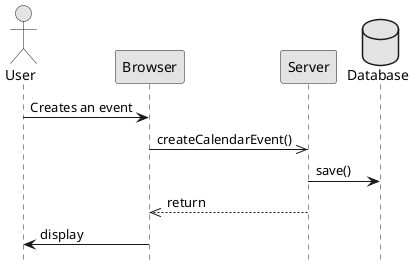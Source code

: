 @startuml  analysis2

skinparam monochrome true
skinparam shadowing false
hide footbox

actor User
database Database order 100

User -> Browser : Creates an event
Browser ->> Server : createCalendarEvent()
Server -> Database : save()

Server -->> Browser : return
Browser -> User : display

@enduml